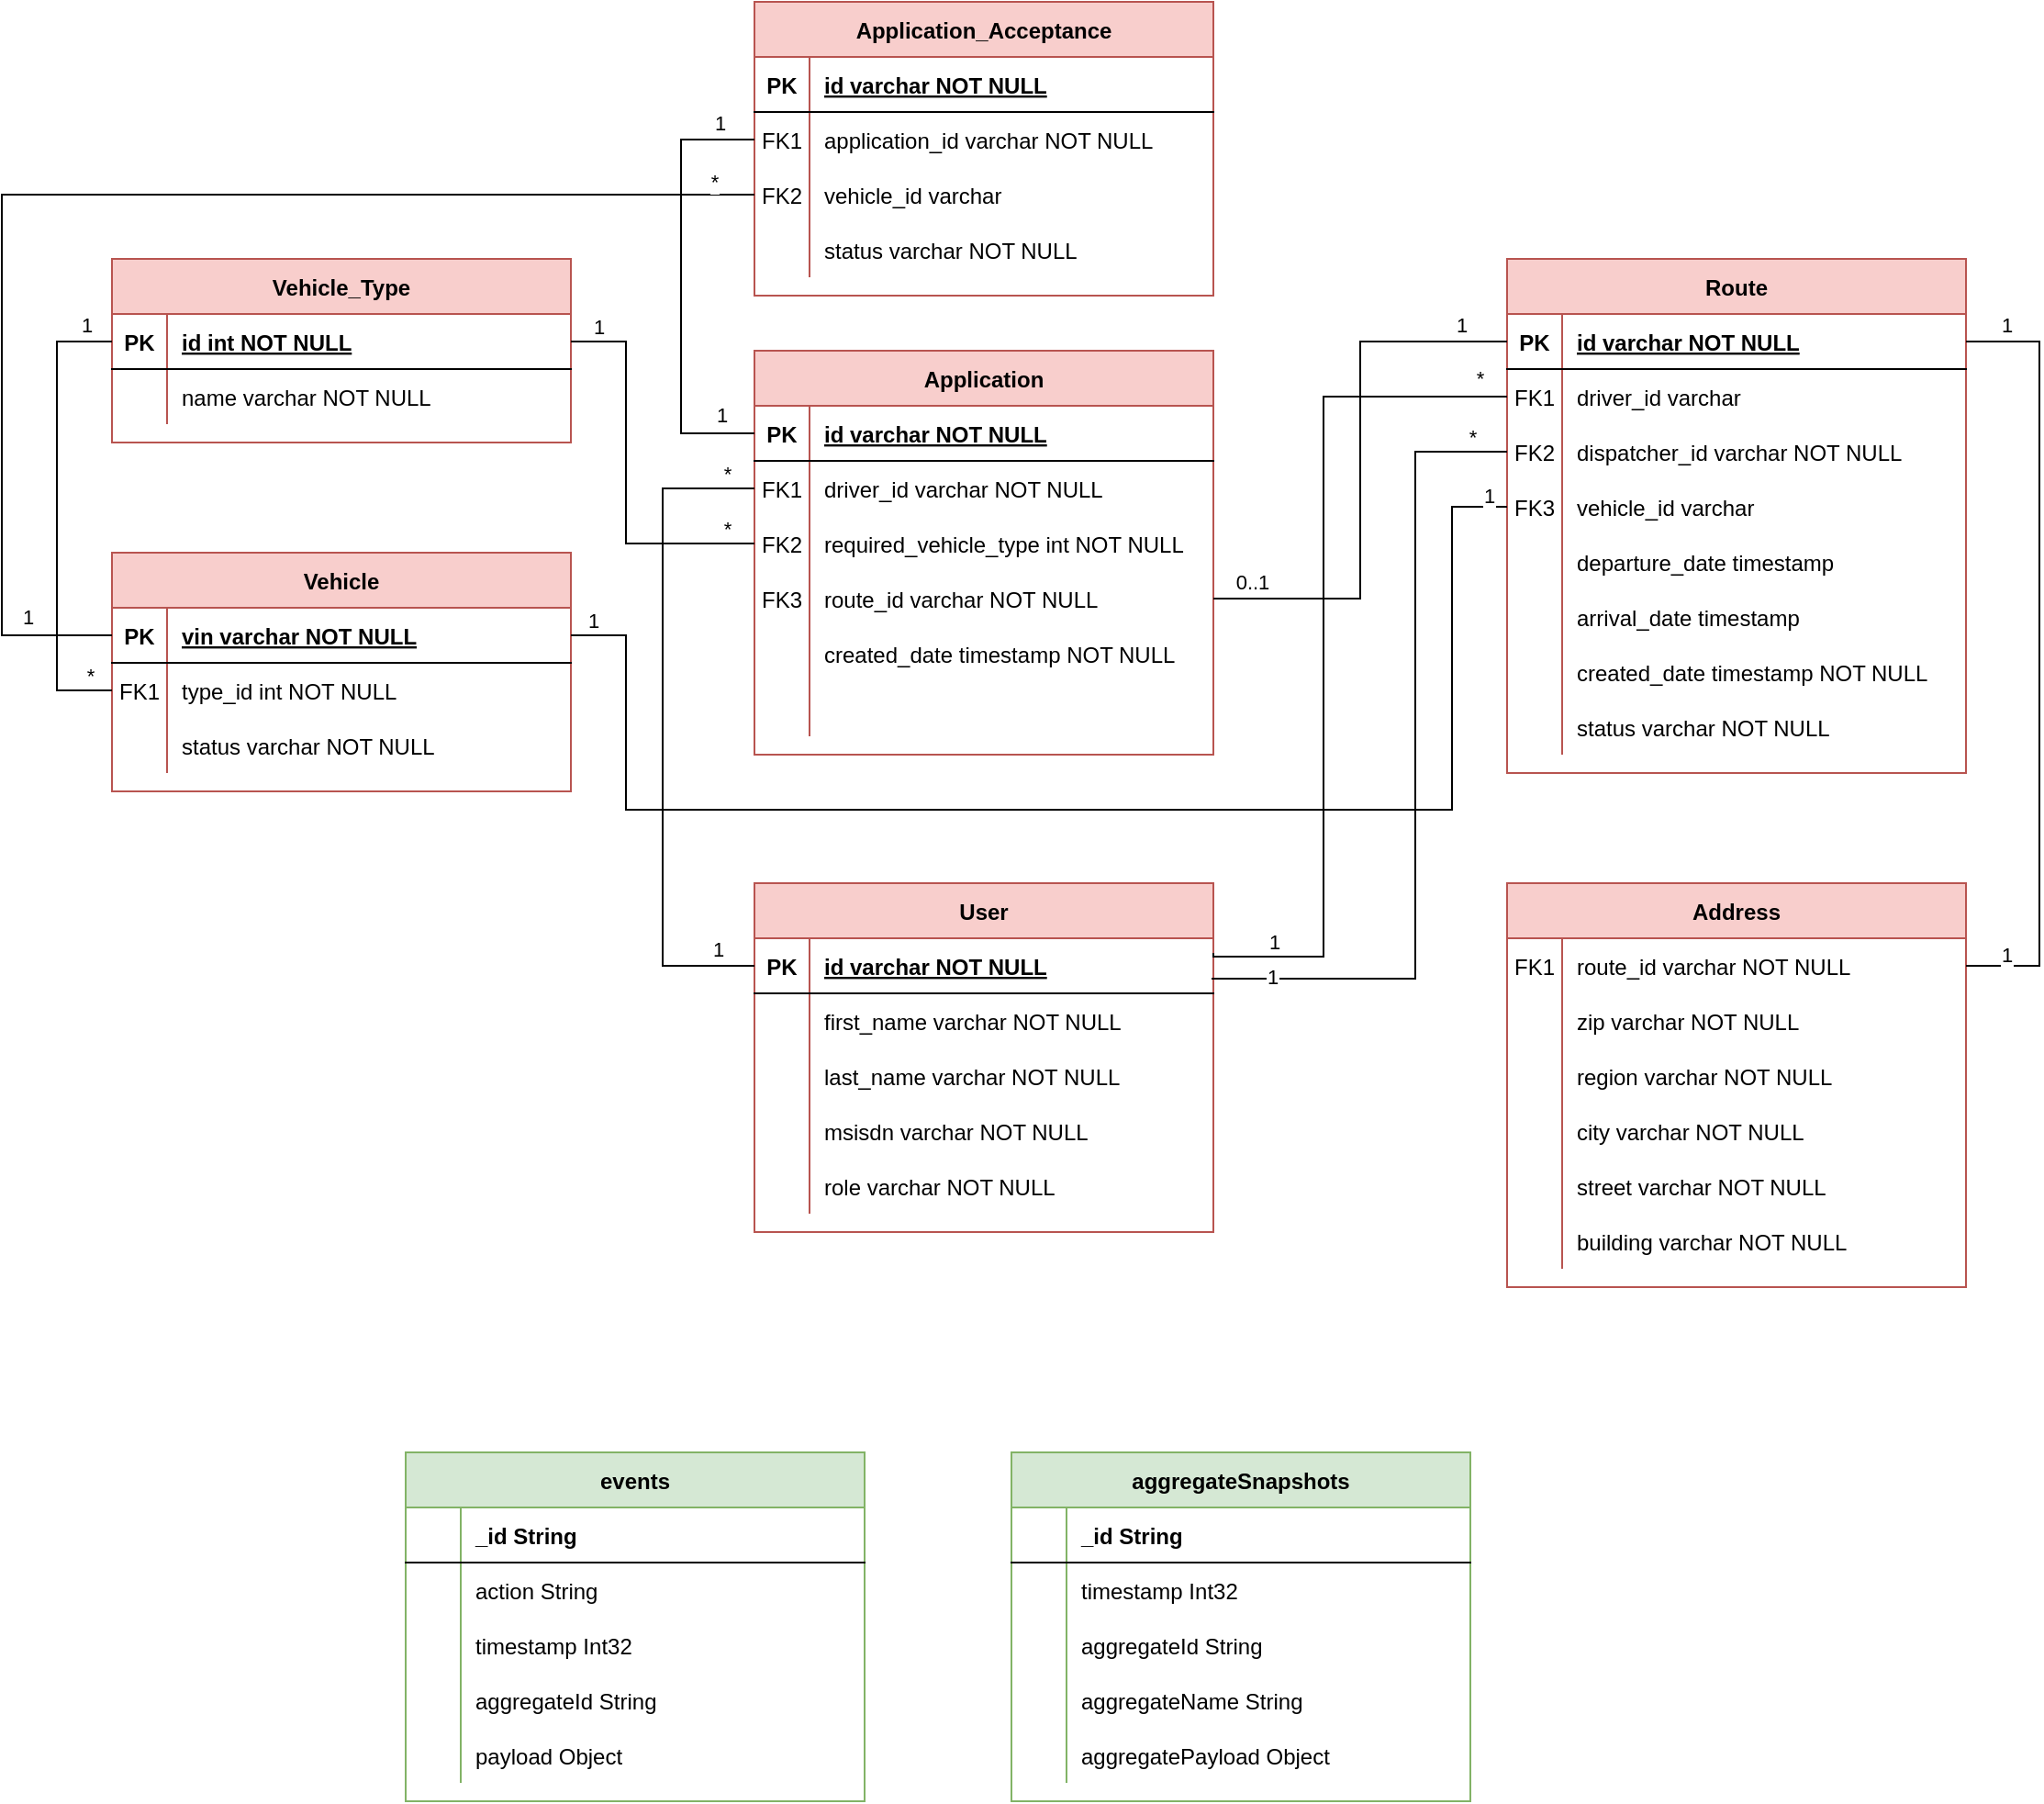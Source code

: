 <mxfile version="24.0.7" type="device">
  <diagram id="R2lEEEUBdFMjLlhIrx00" name="Page-1">
    <mxGraphModel dx="2284" dy="1838" grid="1" gridSize="10" guides="1" tooltips="1" connect="1" arrows="1" fold="1" page="1" pageScale="1" pageWidth="850" pageHeight="1100" math="0" shadow="0" extFonts="Permanent Marker^https://fonts.googleapis.com/css?family=Permanent+Marker">
      <root>
        <mxCell id="0" />
        <mxCell id="1" parent="0" />
        <mxCell id="C-vyLk0tnHw3VtMMgP7b-2" value="User" style="shape=table;startSize=30;container=1;collapsible=1;childLayout=tableLayout;fixedRows=1;rowLines=0;fontStyle=1;align=center;resizeLast=1;fillColor=#f8cecc;strokeColor=#b85450;" parent="1" vertex="1">
          <mxGeometry x="310" y="-240" width="250" height="190" as="geometry" />
        </mxCell>
        <mxCell id="C-vyLk0tnHw3VtMMgP7b-3" value="" style="shape=partialRectangle;collapsible=0;dropTarget=0;pointerEvents=0;fillColor=none;points=[[0,0.5],[1,0.5]];portConstraint=eastwest;top=0;left=0;right=0;bottom=1;" parent="C-vyLk0tnHw3VtMMgP7b-2" vertex="1">
          <mxGeometry y="30" width="250" height="30" as="geometry" />
        </mxCell>
        <mxCell id="C-vyLk0tnHw3VtMMgP7b-4" value="PK" style="shape=partialRectangle;overflow=hidden;connectable=0;fillColor=none;top=0;left=0;bottom=0;right=0;fontStyle=1;" parent="C-vyLk0tnHw3VtMMgP7b-3" vertex="1">
          <mxGeometry width="30" height="30" as="geometry">
            <mxRectangle width="30" height="30" as="alternateBounds" />
          </mxGeometry>
        </mxCell>
        <mxCell id="C-vyLk0tnHw3VtMMgP7b-5" value="id varchar NOT NULL " style="shape=partialRectangle;overflow=hidden;connectable=0;fillColor=none;top=0;left=0;bottom=0;right=0;align=left;spacingLeft=6;fontStyle=5;" parent="C-vyLk0tnHw3VtMMgP7b-3" vertex="1">
          <mxGeometry x="30" width="220" height="30" as="geometry">
            <mxRectangle width="220" height="30" as="alternateBounds" />
          </mxGeometry>
        </mxCell>
        <mxCell id="C-vyLk0tnHw3VtMMgP7b-6" value="" style="shape=partialRectangle;collapsible=0;dropTarget=0;pointerEvents=0;fillColor=none;points=[[0,0.5],[1,0.5]];portConstraint=eastwest;top=0;left=0;right=0;bottom=0;" parent="C-vyLk0tnHw3VtMMgP7b-2" vertex="1">
          <mxGeometry y="60" width="250" height="30" as="geometry" />
        </mxCell>
        <mxCell id="C-vyLk0tnHw3VtMMgP7b-7" value="" style="shape=partialRectangle;overflow=hidden;connectable=0;fillColor=none;top=0;left=0;bottom=0;right=0;" parent="C-vyLk0tnHw3VtMMgP7b-6" vertex="1">
          <mxGeometry width="30" height="30" as="geometry">
            <mxRectangle width="30" height="30" as="alternateBounds" />
          </mxGeometry>
        </mxCell>
        <mxCell id="C-vyLk0tnHw3VtMMgP7b-8" value="first_name varchar NOT NULL" style="shape=partialRectangle;overflow=hidden;connectable=0;fillColor=none;top=0;left=0;bottom=0;right=0;align=left;spacingLeft=6;" parent="C-vyLk0tnHw3VtMMgP7b-6" vertex="1">
          <mxGeometry x="30" width="220" height="30" as="geometry">
            <mxRectangle width="220" height="30" as="alternateBounds" />
          </mxGeometry>
        </mxCell>
        <mxCell id="C-vyLk0tnHw3VtMMgP7b-9" value="" style="shape=partialRectangle;collapsible=0;dropTarget=0;pointerEvents=0;fillColor=none;points=[[0,0.5],[1,0.5]];portConstraint=eastwest;top=0;left=0;right=0;bottom=0;" parent="C-vyLk0tnHw3VtMMgP7b-2" vertex="1">
          <mxGeometry y="90" width="250" height="30" as="geometry" />
        </mxCell>
        <mxCell id="C-vyLk0tnHw3VtMMgP7b-10" value="" style="shape=partialRectangle;overflow=hidden;connectable=0;fillColor=none;top=0;left=0;bottom=0;right=0;" parent="C-vyLk0tnHw3VtMMgP7b-9" vertex="1">
          <mxGeometry width="30" height="30" as="geometry">
            <mxRectangle width="30" height="30" as="alternateBounds" />
          </mxGeometry>
        </mxCell>
        <mxCell id="C-vyLk0tnHw3VtMMgP7b-11" value="last_name varchar NOT NULL" style="shape=partialRectangle;overflow=hidden;connectable=0;fillColor=none;top=0;left=0;bottom=0;right=0;align=left;spacingLeft=6;" parent="C-vyLk0tnHw3VtMMgP7b-9" vertex="1">
          <mxGeometry x="30" width="220" height="30" as="geometry">
            <mxRectangle width="220" height="30" as="alternateBounds" />
          </mxGeometry>
        </mxCell>
        <mxCell id="rst_0TrX0_z7E4cUgpce-39" style="shape=partialRectangle;collapsible=0;dropTarget=0;pointerEvents=0;fillColor=none;points=[[0,0.5],[1,0.5]];portConstraint=eastwest;top=0;left=0;right=0;bottom=0;" vertex="1" parent="C-vyLk0tnHw3VtMMgP7b-2">
          <mxGeometry y="120" width="250" height="30" as="geometry" />
        </mxCell>
        <mxCell id="rst_0TrX0_z7E4cUgpce-40" style="shape=partialRectangle;overflow=hidden;connectable=0;fillColor=none;top=0;left=0;bottom=0;right=0;" vertex="1" parent="rst_0TrX0_z7E4cUgpce-39">
          <mxGeometry width="30" height="30" as="geometry">
            <mxRectangle width="30" height="30" as="alternateBounds" />
          </mxGeometry>
        </mxCell>
        <mxCell id="rst_0TrX0_z7E4cUgpce-41" value="msisdn varchar NOT NULL" style="shape=partialRectangle;overflow=hidden;connectable=0;fillColor=none;top=0;left=0;bottom=0;right=0;align=left;spacingLeft=6;" vertex="1" parent="rst_0TrX0_z7E4cUgpce-39">
          <mxGeometry x="30" width="220" height="30" as="geometry">
            <mxRectangle width="220" height="30" as="alternateBounds" />
          </mxGeometry>
        </mxCell>
        <mxCell id="rst_0TrX0_z7E4cUgpce-4" style="shape=partialRectangle;collapsible=0;dropTarget=0;pointerEvents=0;fillColor=none;points=[[0,0.5],[1,0.5]];portConstraint=eastwest;top=0;left=0;right=0;bottom=0;" vertex="1" parent="C-vyLk0tnHw3VtMMgP7b-2">
          <mxGeometry y="150" width="250" height="30" as="geometry" />
        </mxCell>
        <mxCell id="rst_0TrX0_z7E4cUgpce-5" style="shape=partialRectangle;overflow=hidden;connectable=0;fillColor=none;top=0;left=0;bottom=0;right=0;" vertex="1" parent="rst_0TrX0_z7E4cUgpce-4">
          <mxGeometry width="30" height="30" as="geometry">
            <mxRectangle width="30" height="30" as="alternateBounds" />
          </mxGeometry>
        </mxCell>
        <mxCell id="rst_0TrX0_z7E4cUgpce-6" value="role varchar NOT NULL" style="shape=partialRectangle;overflow=hidden;connectable=0;fillColor=none;top=0;left=0;bottom=0;right=0;align=left;spacingLeft=6;" vertex="1" parent="rst_0TrX0_z7E4cUgpce-4">
          <mxGeometry x="30" width="220" height="30" as="geometry">
            <mxRectangle width="220" height="30" as="alternateBounds" />
          </mxGeometry>
        </mxCell>
        <mxCell id="C-vyLk0tnHw3VtMMgP7b-13" value="Application" style="shape=table;startSize=30;container=1;collapsible=1;childLayout=tableLayout;fixedRows=1;rowLines=0;fontStyle=1;align=center;resizeLast=1;fillColor=#f8cecc;strokeColor=#b85450;" parent="1" vertex="1">
          <mxGeometry x="310" y="-530" width="250" height="220" as="geometry" />
        </mxCell>
        <mxCell id="C-vyLk0tnHw3VtMMgP7b-14" value="" style="shape=partialRectangle;collapsible=0;dropTarget=0;pointerEvents=0;fillColor=none;points=[[0,0.5],[1,0.5]];portConstraint=eastwest;top=0;left=0;right=0;bottom=1;" parent="C-vyLk0tnHw3VtMMgP7b-13" vertex="1">
          <mxGeometry y="30" width="250" height="30" as="geometry" />
        </mxCell>
        <mxCell id="C-vyLk0tnHw3VtMMgP7b-15" value="PK" style="shape=partialRectangle;overflow=hidden;connectable=0;fillColor=none;top=0;left=0;bottom=0;right=0;fontStyle=1;" parent="C-vyLk0tnHw3VtMMgP7b-14" vertex="1">
          <mxGeometry width="30" height="30" as="geometry">
            <mxRectangle width="30" height="30" as="alternateBounds" />
          </mxGeometry>
        </mxCell>
        <mxCell id="C-vyLk0tnHw3VtMMgP7b-16" value="id varchar NOT NULL " style="shape=partialRectangle;overflow=hidden;connectable=0;fillColor=none;top=0;left=0;bottom=0;right=0;align=left;spacingLeft=6;fontStyle=5;" parent="C-vyLk0tnHw3VtMMgP7b-14" vertex="1">
          <mxGeometry x="30" width="220" height="30" as="geometry">
            <mxRectangle width="220" height="30" as="alternateBounds" />
          </mxGeometry>
        </mxCell>
        <mxCell id="C-vyLk0tnHw3VtMMgP7b-17" value="" style="shape=partialRectangle;collapsible=0;dropTarget=0;pointerEvents=0;fillColor=none;points=[[0,0.5],[1,0.5]];portConstraint=eastwest;top=0;left=0;right=0;bottom=0;" parent="C-vyLk0tnHw3VtMMgP7b-13" vertex="1">
          <mxGeometry y="60" width="250" height="30" as="geometry" />
        </mxCell>
        <mxCell id="C-vyLk0tnHw3VtMMgP7b-18" value="FK1" style="shape=partialRectangle;overflow=hidden;connectable=0;fillColor=none;top=0;left=0;bottom=0;right=0;" parent="C-vyLk0tnHw3VtMMgP7b-17" vertex="1">
          <mxGeometry width="30" height="30" as="geometry">
            <mxRectangle width="30" height="30" as="alternateBounds" />
          </mxGeometry>
        </mxCell>
        <mxCell id="C-vyLk0tnHw3VtMMgP7b-19" value="driver_id varchar NOT NULL" style="shape=partialRectangle;overflow=hidden;connectable=0;fillColor=none;top=0;left=0;bottom=0;right=0;align=left;spacingLeft=6;" parent="C-vyLk0tnHw3VtMMgP7b-17" vertex="1">
          <mxGeometry x="30" width="220" height="30" as="geometry">
            <mxRectangle width="220" height="30" as="alternateBounds" />
          </mxGeometry>
        </mxCell>
        <mxCell id="rst_0TrX0_z7E4cUgpce-52" style="shape=partialRectangle;collapsible=0;dropTarget=0;pointerEvents=0;fillColor=none;points=[[0,0.5],[1,0.5]];portConstraint=eastwest;top=0;left=0;right=0;bottom=0;" vertex="1" parent="C-vyLk0tnHw3VtMMgP7b-13">
          <mxGeometry y="90" width="250" height="30" as="geometry" />
        </mxCell>
        <mxCell id="rst_0TrX0_z7E4cUgpce-53" value="FK2" style="shape=partialRectangle;overflow=hidden;connectable=0;fillColor=none;top=0;left=0;bottom=0;right=0;" vertex="1" parent="rst_0TrX0_z7E4cUgpce-52">
          <mxGeometry width="30" height="30" as="geometry">
            <mxRectangle width="30" height="30" as="alternateBounds" />
          </mxGeometry>
        </mxCell>
        <mxCell id="rst_0TrX0_z7E4cUgpce-54" value="required_vehicle_type int NOT NULL" style="shape=partialRectangle;overflow=hidden;connectable=0;fillColor=none;top=0;left=0;bottom=0;right=0;align=left;spacingLeft=6;" vertex="1" parent="rst_0TrX0_z7E4cUgpce-52">
          <mxGeometry x="30" width="220" height="30" as="geometry">
            <mxRectangle width="220" height="30" as="alternateBounds" />
          </mxGeometry>
        </mxCell>
        <mxCell id="rst_0TrX0_z7E4cUgpce-17" style="shape=partialRectangle;collapsible=0;dropTarget=0;pointerEvents=0;fillColor=none;points=[[0,0.5],[1,0.5]];portConstraint=eastwest;top=0;left=0;right=0;bottom=0;" vertex="1" parent="C-vyLk0tnHw3VtMMgP7b-13">
          <mxGeometry y="120" width="250" height="30" as="geometry" />
        </mxCell>
        <mxCell id="rst_0TrX0_z7E4cUgpce-18" value="FK3" style="shape=partialRectangle;overflow=hidden;connectable=0;fillColor=none;top=0;left=0;bottom=0;right=0;" vertex="1" parent="rst_0TrX0_z7E4cUgpce-17">
          <mxGeometry width="30" height="30" as="geometry">
            <mxRectangle width="30" height="30" as="alternateBounds" />
          </mxGeometry>
        </mxCell>
        <mxCell id="rst_0TrX0_z7E4cUgpce-19" value="route_id varchar NOT NULL" style="shape=partialRectangle;overflow=hidden;connectable=0;fillColor=none;top=0;left=0;bottom=0;right=0;align=left;spacingLeft=6;" vertex="1" parent="rst_0TrX0_z7E4cUgpce-17">
          <mxGeometry x="30" width="220" height="30" as="geometry">
            <mxRectangle width="220" height="30" as="alternateBounds" />
          </mxGeometry>
        </mxCell>
        <mxCell id="rst_0TrX0_z7E4cUgpce-8" style="shape=partialRectangle;collapsible=0;dropTarget=0;pointerEvents=0;fillColor=none;points=[[0,0.5],[1,0.5]];portConstraint=eastwest;top=0;left=0;right=0;bottom=0;" vertex="1" parent="C-vyLk0tnHw3VtMMgP7b-13">
          <mxGeometry y="150" width="250" height="30" as="geometry" />
        </mxCell>
        <mxCell id="rst_0TrX0_z7E4cUgpce-9" style="shape=partialRectangle;overflow=hidden;connectable=0;fillColor=none;top=0;left=0;bottom=0;right=0;" vertex="1" parent="rst_0TrX0_z7E4cUgpce-8">
          <mxGeometry width="30" height="30" as="geometry">
            <mxRectangle width="30" height="30" as="alternateBounds" />
          </mxGeometry>
        </mxCell>
        <mxCell id="rst_0TrX0_z7E4cUgpce-10" value="created_date timestamp NOT NULL" style="shape=partialRectangle;overflow=hidden;connectable=0;fillColor=none;top=0;left=0;bottom=0;right=0;align=left;spacingLeft=6;" vertex="1" parent="rst_0TrX0_z7E4cUgpce-8">
          <mxGeometry x="30" width="220" height="30" as="geometry">
            <mxRectangle width="220" height="30" as="alternateBounds" />
          </mxGeometry>
        </mxCell>
        <mxCell id="rst_0TrX0_z7E4cUgpce-14" style="shape=partialRectangle;collapsible=0;dropTarget=0;pointerEvents=0;fillColor=none;points=[[0,0.5],[1,0.5]];portConstraint=eastwest;top=0;left=0;right=0;bottom=0;" vertex="1" parent="C-vyLk0tnHw3VtMMgP7b-13">
          <mxGeometry y="180" width="250" height="30" as="geometry" />
        </mxCell>
        <mxCell id="rst_0TrX0_z7E4cUgpce-15" style="shape=partialRectangle;overflow=hidden;connectable=0;fillColor=none;top=0;left=0;bottom=0;right=0;" vertex="1" parent="rst_0TrX0_z7E4cUgpce-14">
          <mxGeometry width="30" height="30" as="geometry">
            <mxRectangle width="30" height="30" as="alternateBounds" />
          </mxGeometry>
        </mxCell>
        <mxCell id="rst_0TrX0_z7E4cUgpce-16" value="" style="shape=partialRectangle;overflow=hidden;connectable=0;fillColor=none;top=0;left=0;bottom=0;right=0;align=left;spacingLeft=6;" vertex="1" parent="rst_0TrX0_z7E4cUgpce-14">
          <mxGeometry x="30" width="220" height="30" as="geometry">
            <mxRectangle width="220" height="30" as="alternateBounds" />
          </mxGeometry>
        </mxCell>
        <mxCell id="C-vyLk0tnHw3VtMMgP7b-23" value="Vehicle" style="shape=table;startSize=30;container=1;collapsible=1;childLayout=tableLayout;fixedRows=1;rowLines=0;fontStyle=1;align=center;resizeLast=1;fillColor=#f8cecc;strokeColor=#b85450;" parent="1" vertex="1">
          <mxGeometry x="-40" y="-420" width="250" height="130" as="geometry" />
        </mxCell>
        <mxCell id="C-vyLk0tnHw3VtMMgP7b-24" value="" style="shape=partialRectangle;collapsible=0;dropTarget=0;pointerEvents=0;fillColor=none;points=[[0,0.5],[1,0.5]];portConstraint=eastwest;top=0;left=0;right=0;bottom=1;" parent="C-vyLk0tnHw3VtMMgP7b-23" vertex="1">
          <mxGeometry y="30" width="250" height="30" as="geometry" />
        </mxCell>
        <mxCell id="C-vyLk0tnHw3VtMMgP7b-25" value="PK" style="shape=partialRectangle;overflow=hidden;connectable=0;fillColor=none;top=0;left=0;bottom=0;right=0;fontStyle=1;" parent="C-vyLk0tnHw3VtMMgP7b-24" vertex="1">
          <mxGeometry width="30" height="30" as="geometry">
            <mxRectangle width="30" height="30" as="alternateBounds" />
          </mxGeometry>
        </mxCell>
        <mxCell id="C-vyLk0tnHw3VtMMgP7b-26" value="vin varchar NOT NULL " style="shape=partialRectangle;overflow=hidden;connectable=0;fillColor=none;top=0;left=0;bottom=0;right=0;align=left;spacingLeft=6;fontStyle=5;" parent="C-vyLk0tnHw3VtMMgP7b-24" vertex="1">
          <mxGeometry x="30" width="220" height="30" as="geometry">
            <mxRectangle width="220" height="30" as="alternateBounds" />
          </mxGeometry>
        </mxCell>
        <mxCell id="C-vyLk0tnHw3VtMMgP7b-27" value="" style="shape=partialRectangle;collapsible=0;dropTarget=0;pointerEvents=0;fillColor=none;points=[[0,0.5],[1,0.5]];portConstraint=eastwest;top=0;left=0;right=0;bottom=0;" parent="C-vyLk0tnHw3VtMMgP7b-23" vertex="1">
          <mxGeometry y="60" width="250" height="30" as="geometry" />
        </mxCell>
        <mxCell id="C-vyLk0tnHw3VtMMgP7b-28" value="FK1" style="shape=partialRectangle;overflow=hidden;connectable=0;fillColor=none;top=0;left=0;bottom=0;right=0;" parent="C-vyLk0tnHw3VtMMgP7b-27" vertex="1">
          <mxGeometry width="30" height="30" as="geometry">
            <mxRectangle width="30" height="30" as="alternateBounds" />
          </mxGeometry>
        </mxCell>
        <mxCell id="C-vyLk0tnHw3VtMMgP7b-29" value="type_id int NOT NULL" style="shape=partialRectangle;overflow=hidden;connectable=0;fillColor=none;top=0;left=0;bottom=0;right=0;align=left;spacingLeft=6;" parent="C-vyLk0tnHw3VtMMgP7b-27" vertex="1">
          <mxGeometry x="30" width="220" height="30" as="geometry">
            <mxRectangle width="220" height="30" as="alternateBounds" />
          </mxGeometry>
        </mxCell>
        <mxCell id="rst_0TrX0_z7E4cUgpce-1" style="shape=partialRectangle;collapsible=0;dropTarget=0;pointerEvents=0;fillColor=none;points=[[0,0.5],[1,0.5]];portConstraint=eastwest;top=0;left=0;right=0;bottom=0;" vertex="1" parent="C-vyLk0tnHw3VtMMgP7b-23">
          <mxGeometry y="90" width="250" height="30" as="geometry" />
        </mxCell>
        <mxCell id="rst_0TrX0_z7E4cUgpce-2" style="shape=partialRectangle;overflow=hidden;connectable=0;fillColor=none;top=0;left=0;bottom=0;right=0;" vertex="1" parent="rst_0TrX0_z7E4cUgpce-1">
          <mxGeometry width="30" height="30" as="geometry">
            <mxRectangle width="30" height="30" as="alternateBounds" />
          </mxGeometry>
        </mxCell>
        <mxCell id="rst_0TrX0_z7E4cUgpce-3" value="status varchar NOT NULL" style="shape=partialRectangle;overflow=hidden;connectable=0;fillColor=none;top=0;left=0;bottom=0;right=0;align=left;spacingLeft=6;" vertex="1" parent="rst_0TrX0_z7E4cUgpce-1">
          <mxGeometry x="30" width="220" height="30" as="geometry">
            <mxRectangle width="220" height="30" as="alternateBounds" />
          </mxGeometry>
        </mxCell>
        <mxCell id="rst_0TrX0_z7E4cUgpce-20" value="Route" style="shape=table;startSize=30;container=1;collapsible=1;childLayout=tableLayout;fixedRows=1;rowLines=0;fontStyle=1;align=center;resizeLast=1;fillColor=#f8cecc;strokeColor=#b85450;" vertex="1" parent="1">
          <mxGeometry x="720" y="-580" width="250" height="280" as="geometry" />
        </mxCell>
        <mxCell id="rst_0TrX0_z7E4cUgpce-21" value="" style="shape=partialRectangle;collapsible=0;dropTarget=0;pointerEvents=0;fillColor=none;points=[[0,0.5],[1,0.5]];portConstraint=eastwest;top=0;left=0;right=0;bottom=1;" vertex="1" parent="rst_0TrX0_z7E4cUgpce-20">
          <mxGeometry y="30" width="250" height="30" as="geometry" />
        </mxCell>
        <mxCell id="rst_0TrX0_z7E4cUgpce-22" value="PK" style="shape=partialRectangle;overflow=hidden;connectable=0;fillColor=none;top=0;left=0;bottom=0;right=0;fontStyle=1;" vertex="1" parent="rst_0TrX0_z7E4cUgpce-21">
          <mxGeometry width="30" height="30" as="geometry">
            <mxRectangle width="30" height="30" as="alternateBounds" />
          </mxGeometry>
        </mxCell>
        <mxCell id="rst_0TrX0_z7E4cUgpce-23" value="id varchar NOT NULL " style="shape=partialRectangle;overflow=hidden;connectable=0;fillColor=none;top=0;left=0;bottom=0;right=0;align=left;spacingLeft=6;fontStyle=5;" vertex="1" parent="rst_0TrX0_z7E4cUgpce-21">
          <mxGeometry x="30" width="220" height="30" as="geometry">
            <mxRectangle width="220" height="30" as="alternateBounds" />
          </mxGeometry>
        </mxCell>
        <mxCell id="rst_0TrX0_z7E4cUgpce-24" value="" style="shape=partialRectangle;collapsible=0;dropTarget=0;pointerEvents=0;fillColor=none;points=[[0,0.5],[1,0.5]];portConstraint=eastwest;top=0;left=0;right=0;bottom=0;" vertex="1" parent="rst_0TrX0_z7E4cUgpce-20">
          <mxGeometry y="60" width="250" height="30" as="geometry" />
        </mxCell>
        <mxCell id="rst_0TrX0_z7E4cUgpce-25" value="FK1" style="shape=partialRectangle;overflow=hidden;connectable=0;fillColor=none;top=0;left=0;bottom=0;right=0;" vertex="1" parent="rst_0TrX0_z7E4cUgpce-24">
          <mxGeometry width="30" height="30" as="geometry">
            <mxRectangle width="30" height="30" as="alternateBounds" />
          </mxGeometry>
        </mxCell>
        <mxCell id="rst_0TrX0_z7E4cUgpce-26" value="driver_id varchar" style="shape=partialRectangle;overflow=hidden;connectable=0;fillColor=none;top=0;left=0;bottom=0;right=0;align=left;spacingLeft=6;" vertex="1" parent="rst_0TrX0_z7E4cUgpce-24">
          <mxGeometry x="30" width="220" height="30" as="geometry">
            <mxRectangle width="220" height="30" as="alternateBounds" />
          </mxGeometry>
        </mxCell>
        <mxCell id="rst_0TrX0_z7E4cUgpce-58" style="shape=partialRectangle;collapsible=0;dropTarget=0;pointerEvents=0;fillColor=none;points=[[0,0.5],[1,0.5]];portConstraint=eastwest;top=0;left=0;right=0;bottom=0;" vertex="1" parent="rst_0TrX0_z7E4cUgpce-20">
          <mxGeometry y="90" width="250" height="30" as="geometry" />
        </mxCell>
        <mxCell id="rst_0TrX0_z7E4cUgpce-59" value="FK2" style="shape=partialRectangle;overflow=hidden;connectable=0;fillColor=none;top=0;left=0;bottom=0;right=0;" vertex="1" parent="rst_0TrX0_z7E4cUgpce-58">
          <mxGeometry width="30" height="30" as="geometry">
            <mxRectangle width="30" height="30" as="alternateBounds" />
          </mxGeometry>
        </mxCell>
        <mxCell id="rst_0TrX0_z7E4cUgpce-60" value="dispatcher_id varchar NOT NULL" style="shape=partialRectangle;overflow=hidden;connectable=0;fillColor=none;top=0;left=0;bottom=0;right=0;align=left;spacingLeft=6;" vertex="1" parent="rst_0TrX0_z7E4cUgpce-58">
          <mxGeometry x="30" width="220" height="30" as="geometry">
            <mxRectangle width="220" height="30" as="alternateBounds" />
          </mxGeometry>
        </mxCell>
        <mxCell id="rst_0TrX0_z7E4cUgpce-27" value="" style="shape=partialRectangle;collapsible=0;dropTarget=0;pointerEvents=0;fillColor=none;points=[[0,0.5],[1,0.5]];portConstraint=eastwest;top=0;left=0;right=0;bottom=0;" vertex="1" parent="rst_0TrX0_z7E4cUgpce-20">
          <mxGeometry y="120" width="250" height="30" as="geometry" />
        </mxCell>
        <mxCell id="rst_0TrX0_z7E4cUgpce-28" value="FK3" style="shape=partialRectangle;overflow=hidden;connectable=0;fillColor=none;top=0;left=0;bottom=0;right=0;" vertex="1" parent="rst_0TrX0_z7E4cUgpce-27">
          <mxGeometry width="30" height="30" as="geometry">
            <mxRectangle width="30" height="30" as="alternateBounds" />
          </mxGeometry>
        </mxCell>
        <mxCell id="rst_0TrX0_z7E4cUgpce-29" value="vehicle_id varchar" style="shape=partialRectangle;overflow=hidden;connectable=0;fillColor=none;top=0;left=0;bottom=0;right=0;align=left;spacingLeft=6;" vertex="1" parent="rst_0TrX0_z7E4cUgpce-27">
          <mxGeometry x="30" width="220" height="30" as="geometry">
            <mxRectangle width="220" height="30" as="alternateBounds" />
          </mxGeometry>
        </mxCell>
        <mxCell id="rst_0TrX0_z7E4cUgpce-30" style="shape=partialRectangle;collapsible=0;dropTarget=0;pointerEvents=0;fillColor=none;points=[[0,0.5],[1,0.5]];portConstraint=eastwest;top=0;left=0;right=0;bottom=0;" vertex="1" parent="rst_0TrX0_z7E4cUgpce-20">
          <mxGeometry y="150" width="250" height="30" as="geometry" />
        </mxCell>
        <mxCell id="rst_0TrX0_z7E4cUgpce-31" value="" style="shape=partialRectangle;overflow=hidden;connectable=0;fillColor=none;top=0;left=0;bottom=0;right=0;" vertex="1" parent="rst_0TrX0_z7E4cUgpce-30">
          <mxGeometry width="30" height="30" as="geometry">
            <mxRectangle width="30" height="30" as="alternateBounds" />
          </mxGeometry>
        </mxCell>
        <mxCell id="rst_0TrX0_z7E4cUgpce-32" value="departure_date timestamp" style="shape=partialRectangle;overflow=hidden;connectable=0;fillColor=none;top=0;left=0;bottom=0;right=0;align=left;spacingLeft=6;" vertex="1" parent="rst_0TrX0_z7E4cUgpce-30">
          <mxGeometry x="30" width="220" height="30" as="geometry">
            <mxRectangle width="220" height="30" as="alternateBounds" />
          </mxGeometry>
        </mxCell>
        <mxCell id="rst_0TrX0_z7E4cUgpce-33" style="shape=partialRectangle;collapsible=0;dropTarget=0;pointerEvents=0;fillColor=none;points=[[0,0.5],[1,0.5]];portConstraint=eastwest;top=0;left=0;right=0;bottom=0;" vertex="1" parent="rst_0TrX0_z7E4cUgpce-20">
          <mxGeometry y="180" width="250" height="30" as="geometry" />
        </mxCell>
        <mxCell id="rst_0TrX0_z7E4cUgpce-34" style="shape=partialRectangle;overflow=hidden;connectable=0;fillColor=none;top=0;left=0;bottom=0;right=0;" vertex="1" parent="rst_0TrX0_z7E4cUgpce-33">
          <mxGeometry width="30" height="30" as="geometry">
            <mxRectangle width="30" height="30" as="alternateBounds" />
          </mxGeometry>
        </mxCell>
        <mxCell id="rst_0TrX0_z7E4cUgpce-35" value="arrival_date timestamp" style="shape=partialRectangle;overflow=hidden;connectable=0;fillColor=none;top=0;left=0;bottom=0;right=0;align=left;spacingLeft=6;" vertex="1" parent="rst_0TrX0_z7E4cUgpce-33">
          <mxGeometry x="30" width="220" height="30" as="geometry">
            <mxRectangle width="220" height="30" as="alternateBounds" />
          </mxGeometry>
        </mxCell>
        <mxCell id="rst_0TrX0_z7E4cUgpce-83" style="shape=partialRectangle;collapsible=0;dropTarget=0;pointerEvents=0;fillColor=none;points=[[0,0.5],[1,0.5]];portConstraint=eastwest;top=0;left=0;right=0;bottom=0;" vertex="1" parent="rst_0TrX0_z7E4cUgpce-20">
          <mxGeometry y="210" width="250" height="30" as="geometry" />
        </mxCell>
        <mxCell id="rst_0TrX0_z7E4cUgpce-84" style="shape=partialRectangle;overflow=hidden;connectable=0;fillColor=none;top=0;left=0;bottom=0;right=0;" vertex="1" parent="rst_0TrX0_z7E4cUgpce-83">
          <mxGeometry width="30" height="30" as="geometry">
            <mxRectangle width="30" height="30" as="alternateBounds" />
          </mxGeometry>
        </mxCell>
        <mxCell id="rst_0TrX0_z7E4cUgpce-85" value="created_date timestamp NOT NULL" style="shape=partialRectangle;overflow=hidden;connectable=0;fillColor=none;top=0;left=0;bottom=0;right=0;align=left;spacingLeft=6;" vertex="1" parent="rst_0TrX0_z7E4cUgpce-83">
          <mxGeometry x="30" width="220" height="30" as="geometry">
            <mxRectangle width="220" height="30" as="alternateBounds" />
          </mxGeometry>
        </mxCell>
        <mxCell id="rst_0TrX0_z7E4cUgpce-36" style="shape=partialRectangle;collapsible=0;dropTarget=0;pointerEvents=0;fillColor=none;points=[[0,0.5],[1,0.5]];portConstraint=eastwest;top=0;left=0;right=0;bottom=0;" vertex="1" parent="rst_0TrX0_z7E4cUgpce-20">
          <mxGeometry y="240" width="250" height="30" as="geometry" />
        </mxCell>
        <mxCell id="rst_0TrX0_z7E4cUgpce-37" style="shape=partialRectangle;overflow=hidden;connectable=0;fillColor=none;top=0;left=0;bottom=0;right=0;" vertex="1" parent="rst_0TrX0_z7E4cUgpce-36">
          <mxGeometry width="30" height="30" as="geometry">
            <mxRectangle width="30" height="30" as="alternateBounds" />
          </mxGeometry>
        </mxCell>
        <mxCell id="rst_0TrX0_z7E4cUgpce-38" value="status varchar NOT NULL" style="shape=partialRectangle;overflow=hidden;connectable=0;fillColor=none;top=0;left=0;bottom=0;right=0;align=left;spacingLeft=6;" vertex="1" parent="rst_0TrX0_z7E4cUgpce-36">
          <mxGeometry x="30" width="220" height="30" as="geometry">
            <mxRectangle width="220" height="30" as="alternateBounds" />
          </mxGeometry>
        </mxCell>
        <mxCell id="rst_0TrX0_z7E4cUgpce-42" value="Vehicle_Type" style="shape=table;startSize=30;container=1;collapsible=1;childLayout=tableLayout;fixedRows=1;rowLines=0;fontStyle=1;align=center;resizeLast=1;fillColor=#f8cecc;strokeColor=#b85450;" vertex="1" parent="1">
          <mxGeometry x="-40" y="-580" width="250" height="100" as="geometry" />
        </mxCell>
        <mxCell id="rst_0TrX0_z7E4cUgpce-43" value="" style="shape=partialRectangle;collapsible=0;dropTarget=0;pointerEvents=0;fillColor=none;points=[[0,0.5],[1,0.5]];portConstraint=eastwest;top=0;left=0;right=0;bottom=1;" vertex="1" parent="rst_0TrX0_z7E4cUgpce-42">
          <mxGeometry y="30" width="250" height="30" as="geometry" />
        </mxCell>
        <mxCell id="rst_0TrX0_z7E4cUgpce-44" value="PK" style="shape=partialRectangle;overflow=hidden;connectable=0;fillColor=none;top=0;left=0;bottom=0;right=0;fontStyle=1;" vertex="1" parent="rst_0TrX0_z7E4cUgpce-43">
          <mxGeometry width="30" height="30" as="geometry">
            <mxRectangle width="30" height="30" as="alternateBounds" />
          </mxGeometry>
        </mxCell>
        <mxCell id="rst_0TrX0_z7E4cUgpce-45" value="id int NOT NULL " style="shape=partialRectangle;overflow=hidden;connectable=0;fillColor=none;top=0;left=0;bottom=0;right=0;align=left;spacingLeft=6;fontStyle=5;" vertex="1" parent="rst_0TrX0_z7E4cUgpce-43">
          <mxGeometry x="30" width="220" height="30" as="geometry">
            <mxRectangle width="220" height="30" as="alternateBounds" />
          </mxGeometry>
        </mxCell>
        <mxCell id="rst_0TrX0_z7E4cUgpce-46" value="" style="shape=partialRectangle;collapsible=0;dropTarget=0;pointerEvents=0;fillColor=none;points=[[0,0.5],[1,0.5]];portConstraint=eastwest;top=0;left=0;right=0;bottom=0;" vertex="1" parent="rst_0TrX0_z7E4cUgpce-42">
          <mxGeometry y="60" width="250" height="30" as="geometry" />
        </mxCell>
        <mxCell id="rst_0TrX0_z7E4cUgpce-47" value="" style="shape=partialRectangle;overflow=hidden;connectable=0;fillColor=none;top=0;left=0;bottom=0;right=0;" vertex="1" parent="rst_0TrX0_z7E4cUgpce-46">
          <mxGeometry width="30" height="30" as="geometry">
            <mxRectangle width="30" height="30" as="alternateBounds" />
          </mxGeometry>
        </mxCell>
        <mxCell id="rst_0TrX0_z7E4cUgpce-48" value="name varchar NOT NULL" style="shape=partialRectangle;overflow=hidden;connectable=0;fillColor=none;top=0;left=0;bottom=0;right=0;align=left;spacingLeft=6;" vertex="1" parent="rst_0TrX0_z7E4cUgpce-46">
          <mxGeometry x="30" width="220" height="30" as="geometry">
            <mxRectangle width="220" height="30" as="alternateBounds" />
          </mxGeometry>
        </mxCell>
        <mxCell id="rst_0TrX0_z7E4cUgpce-61" value="Address" style="shape=table;startSize=30;container=1;collapsible=1;childLayout=tableLayout;fixedRows=1;rowLines=0;fontStyle=1;align=center;resizeLast=1;fillColor=#f8cecc;strokeColor=#b85450;" vertex="1" parent="1">
          <mxGeometry x="720" y="-240" width="250" height="220" as="geometry" />
        </mxCell>
        <mxCell id="rst_0TrX0_z7E4cUgpce-65" value="" style="shape=partialRectangle;collapsible=0;dropTarget=0;pointerEvents=0;fillColor=none;points=[[0,0.5],[1,0.5]];portConstraint=eastwest;top=0;left=0;right=0;bottom=0;" vertex="1" parent="rst_0TrX0_z7E4cUgpce-61">
          <mxGeometry y="30" width="250" height="30" as="geometry" />
        </mxCell>
        <mxCell id="rst_0TrX0_z7E4cUgpce-66" value="FK1" style="shape=partialRectangle;overflow=hidden;connectable=0;fillColor=none;top=0;left=0;bottom=0;right=0;" vertex="1" parent="rst_0TrX0_z7E4cUgpce-65">
          <mxGeometry width="30" height="30" as="geometry">
            <mxRectangle width="30" height="30" as="alternateBounds" />
          </mxGeometry>
        </mxCell>
        <mxCell id="rst_0TrX0_z7E4cUgpce-67" value="route_id varchar NOT NULL" style="shape=partialRectangle;overflow=hidden;connectable=0;fillColor=none;top=0;left=0;bottom=0;right=0;align=left;spacingLeft=6;" vertex="1" parent="rst_0TrX0_z7E4cUgpce-65">
          <mxGeometry x="30" width="220" height="30" as="geometry">
            <mxRectangle width="220" height="30" as="alternateBounds" />
          </mxGeometry>
        </mxCell>
        <mxCell id="rst_0TrX0_z7E4cUgpce-68" style="shape=partialRectangle;collapsible=0;dropTarget=0;pointerEvents=0;fillColor=none;points=[[0,0.5],[1,0.5]];portConstraint=eastwest;top=0;left=0;right=0;bottom=0;" vertex="1" parent="rst_0TrX0_z7E4cUgpce-61">
          <mxGeometry y="60" width="250" height="30" as="geometry" />
        </mxCell>
        <mxCell id="rst_0TrX0_z7E4cUgpce-69" value="" style="shape=partialRectangle;overflow=hidden;connectable=0;fillColor=none;top=0;left=0;bottom=0;right=0;" vertex="1" parent="rst_0TrX0_z7E4cUgpce-68">
          <mxGeometry width="30" height="30" as="geometry">
            <mxRectangle width="30" height="30" as="alternateBounds" />
          </mxGeometry>
        </mxCell>
        <mxCell id="rst_0TrX0_z7E4cUgpce-70" value="zip varchar NOT NULL" style="shape=partialRectangle;overflow=hidden;connectable=0;fillColor=none;top=0;left=0;bottom=0;right=0;align=left;spacingLeft=6;" vertex="1" parent="rst_0TrX0_z7E4cUgpce-68">
          <mxGeometry x="30" width="220" height="30" as="geometry">
            <mxRectangle width="220" height="30" as="alternateBounds" />
          </mxGeometry>
        </mxCell>
        <mxCell id="rst_0TrX0_z7E4cUgpce-71" value="" style="shape=partialRectangle;collapsible=0;dropTarget=0;pointerEvents=0;fillColor=none;points=[[0,0.5],[1,0.5]];portConstraint=eastwest;top=0;left=0;right=0;bottom=0;" vertex="1" parent="rst_0TrX0_z7E4cUgpce-61">
          <mxGeometry y="90" width="250" height="30" as="geometry" />
        </mxCell>
        <mxCell id="rst_0TrX0_z7E4cUgpce-72" value="" style="shape=partialRectangle;overflow=hidden;connectable=0;fillColor=none;top=0;left=0;bottom=0;right=0;" vertex="1" parent="rst_0TrX0_z7E4cUgpce-71">
          <mxGeometry width="30" height="30" as="geometry">
            <mxRectangle width="30" height="30" as="alternateBounds" />
          </mxGeometry>
        </mxCell>
        <mxCell id="rst_0TrX0_z7E4cUgpce-73" value="region varchar NOT NULL" style="shape=partialRectangle;overflow=hidden;connectable=0;fillColor=none;top=0;left=0;bottom=0;right=0;align=left;spacingLeft=6;" vertex="1" parent="rst_0TrX0_z7E4cUgpce-71">
          <mxGeometry x="30" width="220" height="30" as="geometry">
            <mxRectangle width="220" height="30" as="alternateBounds" />
          </mxGeometry>
        </mxCell>
        <mxCell id="rst_0TrX0_z7E4cUgpce-74" style="shape=partialRectangle;collapsible=0;dropTarget=0;pointerEvents=0;fillColor=none;points=[[0,0.5],[1,0.5]];portConstraint=eastwest;top=0;left=0;right=0;bottom=0;" vertex="1" parent="rst_0TrX0_z7E4cUgpce-61">
          <mxGeometry y="120" width="250" height="30" as="geometry" />
        </mxCell>
        <mxCell id="rst_0TrX0_z7E4cUgpce-75" value="" style="shape=partialRectangle;overflow=hidden;connectable=0;fillColor=none;top=0;left=0;bottom=0;right=0;" vertex="1" parent="rst_0TrX0_z7E4cUgpce-74">
          <mxGeometry width="30" height="30" as="geometry">
            <mxRectangle width="30" height="30" as="alternateBounds" />
          </mxGeometry>
        </mxCell>
        <mxCell id="rst_0TrX0_z7E4cUgpce-76" value="city varchar NOT NULL" style="shape=partialRectangle;overflow=hidden;connectable=0;fillColor=none;top=0;left=0;bottom=0;right=0;align=left;spacingLeft=6;" vertex="1" parent="rst_0TrX0_z7E4cUgpce-74">
          <mxGeometry x="30" width="220" height="30" as="geometry">
            <mxRectangle width="220" height="30" as="alternateBounds" />
          </mxGeometry>
        </mxCell>
        <mxCell id="rst_0TrX0_z7E4cUgpce-77" style="shape=partialRectangle;collapsible=0;dropTarget=0;pointerEvents=0;fillColor=none;points=[[0,0.5],[1,0.5]];portConstraint=eastwest;top=0;left=0;right=0;bottom=0;" vertex="1" parent="rst_0TrX0_z7E4cUgpce-61">
          <mxGeometry y="150" width="250" height="30" as="geometry" />
        </mxCell>
        <mxCell id="rst_0TrX0_z7E4cUgpce-78" style="shape=partialRectangle;overflow=hidden;connectable=0;fillColor=none;top=0;left=0;bottom=0;right=0;" vertex="1" parent="rst_0TrX0_z7E4cUgpce-77">
          <mxGeometry width="30" height="30" as="geometry">
            <mxRectangle width="30" height="30" as="alternateBounds" />
          </mxGeometry>
        </mxCell>
        <mxCell id="rst_0TrX0_z7E4cUgpce-79" value="street varchar NOT NULL" style="shape=partialRectangle;overflow=hidden;connectable=0;fillColor=none;top=0;left=0;bottom=0;right=0;align=left;spacingLeft=6;" vertex="1" parent="rst_0TrX0_z7E4cUgpce-77">
          <mxGeometry x="30" width="220" height="30" as="geometry">
            <mxRectangle width="220" height="30" as="alternateBounds" />
          </mxGeometry>
        </mxCell>
        <mxCell id="rst_0TrX0_z7E4cUgpce-80" style="shape=partialRectangle;collapsible=0;dropTarget=0;pointerEvents=0;fillColor=none;points=[[0,0.5],[1,0.5]];portConstraint=eastwest;top=0;left=0;right=0;bottom=0;" vertex="1" parent="rst_0TrX0_z7E4cUgpce-61">
          <mxGeometry y="180" width="250" height="30" as="geometry" />
        </mxCell>
        <mxCell id="rst_0TrX0_z7E4cUgpce-81" style="shape=partialRectangle;overflow=hidden;connectable=0;fillColor=none;top=0;left=0;bottom=0;right=0;" vertex="1" parent="rst_0TrX0_z7E4cUgpce-80">
          <mxGeometry width="30" height="30" as="geometry">
            <mxRectangle width="30" height="30" as="alternateBounds" />
          </mxGeometry>
        </mxCell>
        <mxCell id="rst_0TrX0_z7E4cUgpce-82" value="building varchar NOT NULL" style="shape=partialRectangle;overflow=hidden;connectable=0;fillColor=none;top=0;left=0;bottom=0;right=0;align=left;spacingLeft=6;" vertex="1" parent="rst_0TrX0_z7E4cUgpce-80">
          <mxGeometry x="30" width="220" height="30" as="geometry">
            <mxRectangle width="220" height="30" as="alternateBounds" />
          </mxGeometry>
        </mxCell>
        <mxCell id="rst_0TrX0_z7E4cUgpce-87" style="edgeStyle=orthogonalEdgeStyle;rounded=0;orthogonalLoop=1;jettySize=auto;html=1;entryX=0;entryY=0.5;entryDx=0;entryDy=0;endArrow=none;endFill=0;" edge="1" parent="1" source="rst_0TrX0_z7E4cUgpce-17" target="rst_0TrX0_z7E4cUgpce-21">
          <mxGeometry relative="1" as="geometry" />
        </mxCell>
        <mxCell id="rst_0TrX0_z7E4cUgpce-88" value="0..1" style="edgeLabel;html=1;align=center;verticalAlign=bottom;resizable=0;points=[];" vertex="1" connectable="0" parent="rst_0TrX0_z7E4cUgpce-87">
          <mxGeometry x="-0.865" y="1" relative="1" as="geometry">
            <mxPoint as="offset" />
          </mxGeometry>
        </mxCell>
        <mxCell id="rst_0TrX0_z7E4cUgpce-89" value="1" style="edgeLabel;html=1;align=center;verticalAlign=bottom;resizable=0;points=[];" vertex="1" connectable="0" parent="rst_0TrX0_z7E4cUgpce-87">
          <mxGeometry x="0.83" y="1" relative="1" as="geometry">
            <mxPoint as="offset" />
          </mxGeometry>
        </mxCell>
        <mxCell id="rst_0TrX0_z7E4cUgpce-91" style="edgeStyle=orthogonalEdgeStyle;rounded=0;orthogonalLoop=1;jettySize=auto;html=1;entryX=0;entryY=0.5;entryDx=0;entryDy=0;exitX=0;exitY=0.5;exitDx=0;exitDy=0;endArrow=none;endFill=0;" edge="1" parent="1" source="C-vyLk0tnHw3VtMMgP7b-17" target="C-vyLk0tnHw3VtMMgP7b-3">
          <mxGeometry relative="1" as="geometry">
            <mxPoint x="280" y="-670" as="sourcePoint" />
            <Array as="points">
              <mxPoint x="260" y="-455" />
              <mxPoint x="260" y="-195" />
            </Array>
          </mxGeometry>
        </mxCell>
        <mxCell id="rst_0TrX0_z7E4cUgpce-92" value="*" style="edgeLabel;html=1;align=center;verticalAlign=bottom;resizable=0;points=[];" vertex="1" connectable="0" parent="rst_0TrX0_z7E4cUgpce-91">
          <mxGeometry x="-0.913" relative="1" as="geometry">
            <mxPoint as="offset" />
          </mxGeometry>
        </mxCell>
        <mxCell id="rst_0TrX0_z7E4cUgpce-93" value="1" style="edgeLabel;html=1;align=center;verticalAlign=bottom;resizable=0;points=[];" vertex="1" connectable="0" parent="rst_0TrX0_z7E4cUgpce-91">
          <mxGeometry x="0.934" y="1" relative="1" as="geometry">
            <mxPoint x="-8" as="offset" />
          </mxGeometry>
        </mxCell>
        <mxCell id="rst_0TrX0_z7E4cUgpce-94" style="edgeStyle=orthogonalEdgeStyle;rounded=0;orthogonalLoop=1;jettySize=auto;html=1;entryX=0;entryY=0.5;entryDx=0;entryDy=0;endArrow=none;endFill=0;" edge="1" parent="1" source="rst_0TrX0_z7E4cUgpce-43" target="rst_0TrX0_z7E4cUgpce-52">
          <mxGeometry relative="1" as="geometry">
            <Array as="points">
              <mxPoint x="240" y="-535" />
              <mxPoint x="240" y="-425" />
            </Array>
          </mxGeometry>
        </mxCell>
        <mxCell id="rst_0TrX0_z7E4cUgpce-96" value="1" style="edgeLabel;html=1;align=center;verticalAlign=bottom;resizable=0;points=[];" vertex="1" connectable="0" parent="rst_0TrX0_z7E4cUgpce-94">
          <mxGeometry x="-0.737" y="3" relative="1" as="geometry">
            <mxPoint x="-13" y="3" as="offset" />
          </mxGeometry>
        </mxCell>
        <mxCell id="rst_0TrX0_z7E4cUgpce-185" value="*" style="edgeLabel;html=1;align=center;verticalAlign=bottom;resizable=0;points=[];" vertex="1" connectable="0" parent="rst_0TrX0_z7E4cUgpce-94">
          <mxGeometry x="0.857" relative="1" as="geometry">
            <mxPoint as="offset" />
          </mxGeometry>
        </mxCell>
        <mxCell id="rst_0TrX0_z7E4cUgpce-97" style="edgeStyle=orthogonalEdgeStyle;rounded=0;orthogonalLoop=1;jettySize=auto;html=1;entryX=0;entryY=0.5;entryDx=0;entryDy=0;endArrow=none;endFill=0;" edge="1" parent="1" source="C-vyLk0tnHw3VtMMgP7b-27" target="rst_0TrX0_z7E4cUgpce-43">
          <mxGeometry relative="1" as="geometry">
            <Array as="points">
              <mxPoint x="-70" y="-345" />
              <mxPoint x="-70" y="-535" />
            </Array>
          </mxGeometry>
        </mxCell>
        <mxCell id="rst_0TrX0_z7E4cUgpce-98" value="*" style="edgeLabel;html=1;align=center;verticalAlign=bottom;resizable=0;points=[];" vertex="1" connectable="0" parent="rst_0TrX0_z7E4cUgpce-97">
          <mxGeometry x="-0.899" relative="1" as="geometry">
            <mxPoint as="offset" />
          </mxGeometry>
        </mxCell>
        <mxCell id="rst_0TrX0_z7E4cUgpce-99" value="1" style="edgeLabel;html=1;align=center;verticalAlign=bottom;resizable=0;points=[];" vertex="1" connectable="0" parent="rst_0TrX0_z7E4cUgpce-97">
          <mxGeometry x="0.883" y="1" relative="1" as="geometry">
            <mxPoint as="offset" />
          </mxGeometry>
        </mxCell>
        <mxCell id="rst_0TrX0_z7E4cUgpce-101" style="edgeStyle=orthogonalEdgeStyle;rounded=0;orthogonalLoop=1;jettySize=auto;html=1;entryX=1;entryY=0.5;entryDx=0;entryDy=0;exitX=1;exitY=0.5;exitDx=0;exitDy=0;endArrow=none;endFill=0;" edge="1" parent="1" source="rst_0TrX0_z7E4cUgpce-65" target="rst_0TrX0_z7E4cUgpce-21">
          <mxGeometry relative="1" as="geometry">
            <Array as="points">
              <mxPoint x="1010" y="-195" />
              <mxPoint x="1010" y="-535" />
            </Array>
          </mxGeometry>
        </mxCell>
        <mxCell id="rst_0TrX0_z7E4cUgpce-102" value="1" style="edgeLabel;html=1;align=center;verticalAlign=bottom;resizable=0;points=[];" vertex="1" connectable="0" parent="rst_0TrX0_z7E4cUgpce-101">
          <mxGeometry x="0.895" y="-1" relative="1" as="geometry">
            <mxPoint as="offset" />
          </mxGeometry>
        </mxCell>
        <mxCell id="rst_0TrX0_z7E4cUgpce-103" value="1" style="edgeLabel;html=1;align=center;verticalAlign=bottom;resizable=0;points=[];" vertex="1" connectable="0" parent="rst_0TrX0_z7E4cUgpce-101">
          <mxGeometry x="-0.895" y="-2" relative="1" as="geometry">
            <mxPoint as="offset" />
          </mxGeometry>
        </mxCell>
        <mxCell id="rst_0TrX0_z7E4cUgpce-104" value="events" style="shape=table;startSize=30;container=1;collapsible=1;childLayout=tableLayout;fixedRows=1;rowLines=0;fontStyle=1;align=center;resizeLast=1;fillColor=#d5e8d4;strokeColor=#82b366;" vertex="1" parent="1">
          <mxGeometry x="120" y="70" width="250" height="190" as="geometry" />
        </mxCell>
        <mxCell id="rst_0TrX0_z7E4cUgpce-105" value="" style="shape=partialRectangle;collapsible=0;dropTarget=0;pointerEvents=0;fillColor=none;points=[[0,0.5],[1,0.5]];portConstraint=eastwest;top=0;left=0;right=0;bottom=1;" vertex="1" parent="rst_0TrX0_z7E4cUgpce-104">
          <mxGeometry y="30" width="250" height="30" as="geometry" />
        </mxCell>
        <mxCell id="rst_0TrX0_z7E4cUgpce-106" value="" style="shape=partialRectangle;overflow=hidden;connectable=0;fillColor=none;top=0;left=0;bottom=0;right=0;fontStyle=1;" vertex="1" parent="rst_0TrX0_z7E4cUgpce-105">
          <mxGeometry width="30" height="30" as="geometry">
            <mxRectangle width="30" height="30" as="alternateBounds" />
          </mxGeometry>
        </mxCell>
        <mxCell id="rst_0TrX0_z7E4cUgpce-107" value="_id String" style="shape=partialRectangle;overflow=hidden;connectable=0;fillColor=none;top=0;left=0;bottom=0;right=0;align=left;spacingLeft=6;fontStyle=1;" vertex="1" parent="rst_0TrX0_z7E4cUgpce-105">
          <mxGeometry x="30" width="220" height="30" as="geometry">
            <mxRectangle width="220" height="30" as="alternateBounds" />
          </mxGeometry>
        </mxCell>
        <mxCell id="rst_0TrX0_z7E4cUgpce-108" value="" style="shape=partialRectangle;collapsible=0;dropTarget=0;pointerEvents=0;fillColor=none;points=[[0,0.5],[1,0.5]];portConstraint=eastwest;top=0;left=0;right=0;bottom=0;" vertex="1" parent="rst_0TrX0_z7E4cUgpce-104">
          <mxGeometry y="60" width="250" height="30" as="geometry" />
        </mxCell>
        <mxCell id="rst_0TrX0_z7E4cUgpce-109" value="" style="shape=partialRectangle;overflow=hidden;connectable=0;fillColor=none;top=0;left=0;bottom=0;right=0;" vertex="1" parent="rst_0TrX0_z7E4cUgpce-108">
          <mxGeometry width="30" height="30" as="geometry">
            <mxRectangle width="30" height="30" as="alternateBounds" />
          </mxGeometry>
        </mxCell>
        <mxCell id="rst_0TrX0_z7E4cUgpce-110" value="action String" style="shape=partialRectangle;overflow=hidden;connectable=0;fillColor=none;top=0;left=0;bottom=0;right=0;align=left;spacingLeft=6;" vertex="1" parent="rst_0TrX0_z7E4cUgpce-108">
          <mxGeometry x="30" width="220" height="30" as="geometry">
            <mxRectangle width="220" height="30" as="alternateBounds" />
          </mxGeometry>
        </mxCell>
        <mxCell id="rst_0TrX0_z7E4cUgpce-111" value="" style="shape=partialRectangle;collapsible=0;dropTarget=0;pointerEvents=0;fillColor=none;points=[[0,0.5],[1,0.5]];portConstraint=eastwest;top=0;left=0;right=0;bottom=0;" vertex="1" parent="rst_0TrX0_z7E4cUgpce-104">
          <mxGeometry y="90" width="250" height="30" as="geometry" />
        </mxCell>
        <mxCell id="rst_0TrX0_z7E4cUgpce-112" value="" style="shape=partialRectangle;overflow=hidden;connectable=0;fillColor=none;top=0;left=0;bottom=0;right=0;" vertex="1" parent="rst_0TrX0_z7E4cUgpce-111">
          <mxGeometry width="30" height="30" as="geometry">
            <mxRectangle width="30" height="30" as="alternateBounds" />
          </mxGeometry>
        </mxCell>
        <mxCell id="rst_0TrX0_z7E4cUgpce-113" value="timestamp Int32" style="shape=partialRectangle;overflow=hidden;connectable=0;fillColor=none;top=0;left=0;bottom=0;right=0;align=left;spacingLeft=6;" vertex="1" parent="rst_0TrX0_z7E4cUgpce-111">
          <mxGeometry x="30" width="220" height="30" as="geometry">
            <mxRectangle width="220" height="30" as="alternateBounds" />
          </mxGeometry>
        </mxCell>
        <mxCell id="rst_0TrX0_z7E4cUgpce-114" style="shape=partialRectangle;collapsible=0;dropTarget=0;pointerEvents=0;fillColor=none;points=[[0,0.5],[1,0.5]];portConstraint=eastwest;top=0;left=0;right=0;bottom=0;" vertex="1" parent="rst_0TrX0_z7E4cUgpce-104">
          <mxGeometry y="120" width="250" height="30" as="geometry" />
        </mxCell>
        <mxCell id="rst_0TrX0_z7E4cUgpce-115" style="shape=partialRectangle;overflow=hidden;connectable=0;fillColor=none;top=0;left=0;bottom=0;right=0;" vertex="1" parent="rst_0TrX0_z7E4cUgpce-114">
          <mxGeometry width="30" height="30" as="geometry">
            <mxRectangle width="30" height="30" as="alternateBounds" />
          </mxGeometry>
        </mxCell>
        <mxCell id="rst_0TrX0_z7E4cUgpce-116" value="aggregateId String" style="shape=partialRectangle;overflow=hidden;connectable=0;fillColor=none;top=0;left=0;bottom=0;right=0;align=left;spacingLeft=6;" vertex="1" parent="rst_0TrX0_z7E4cUgpce-114">
          <mxGeometry x="30" width="220" height="30" as="geometry">
            <mxRectangle width="220" height="30" as="alternateBounds" />
          </mxGeometry>
        </mxCell>
        <mxCell id="rst_0TrX0_z7E4cUgpce-117" style="shape=partialRectangle;collapsible=0;dropTarget=0;pointerEvents=0;fillColor=none;points=[[0,0.5],[1,0.5]];portConstraint=eastwest;top=0;left=0;right=0;bottom=0;" vertex="1" parent="rst_0TrX0_z7E4cUgpce-104">
          <mxGeometry y="150" width="250" height="30" as="geometry" />
        </mxCell>
        <mxCell id="rst_0TrX0_z7E4cUgpce-118" style="shape=partialRectangle;overflow=hidden;connectable=0;fillColor=none;top=0;left=0;bottom=0;right=0;" vertex="1" parent="rst_0TrX0_z7E4cUgpce-117">
          <mxGeometry width="30" height="30" as="geometry">
            <mxRectangle width="30" height="30" as="alternateBounds" />
          </mxGeometry>
        </mxCell>
        <mxCell id="rst_0TrX0_z7E4cUgpce-119" value="payload Object" style="shape=partialRectangle;overflow=hidden;connectable=0;fillColor=none;top=0;left=0;bottom=0;right=0;align=left;spacingLeft=6;" vertex="1" parent="rst_0TrX0_z7E4cUgpce-117">
          <mxGeometry x="30" width="220" height="30" as="geometry">
            <mxRectangle width="220" height="30" as="alternateBounds" />
          </mxGeometry>
        </mxCell>
        <mxCell id="rst_0TrX0_z7E4cUgpce-121" value="aggregateSnapshots" style="shape=table;startSize=30;container=1;collapsible=1;childLayout=tableLayout;fixedRows=1;rowLines=0;fontStyle=1;align=center;resizeLast=1;fillColor=#d5e8d4;strokeColor=#82b366;" vertex="1" parent="1">
          <mxGeometry x="450" y="70" width="250" height="190" as="geometry" />
        </mxCell>
        <mxCell id="rst_0TrX0_z7E4cUgpce-122" value="" style="shape=partialRectangle;collapsible=0;dropTarget=0;pointerEvents=0;fillColor=none;points=[[0,0.5],[1,0.5]];portConstraint=eastwest;top=0;left=0;right=0;bottom=1;" vertex="1" parent="rst_0TrX0_z7E4cUgpce-121">
          <mxGeometry y="30" width="250" height="30" as="geometry" />
        </mxCell>
        <mxCell id="rst_0TrX0_z7E4cUgpce-123" value="" style="shape=partialRectangle;overflow=hidden;connectable=0;fillColor=none;top=0;left=0;bottom=0;right=0;fontStyle=1;" vertex="1" parent="rst_0TrX0_z7E4cUgpce-122">
          <mxGeometry width="30" height="30" as="geometry">
            <mxRectangle width="30" height="30" as="alternateBounds" />
          </mxGeometry>
        </mxCell>
        <mxCell id="rst_0TrX0_z7E4cUgpce-124" value="_id String" style="shape=partialRectangle;overflow=hidden;connectable=0;fillColor=none;top=0;left=0;bottom=0;right=0;align=left;spacingLeft=6;fontStyle=1;" vertex="1" parent="rst_0TrX0_z7E4cUgpce-122">
          <mxGeometry x="30" width="220" height="30" as="geometry">
            <mxRectangle width="220" height="30" as="alternateBounds" />
          </mxGeometry>
        </mxCell>
        <mxCell id="rst_0TrX0_z7E4cUgpce-141" style="shape=partialRectangle;collapsible=0;dropTarget=0;pointerEvents=0;fillColor=none;points=[[0,0.5],[1,0.5]];portConstraint=eastwest;top=0;left=0;right=0;bottom=0;" vertex="1" parent="rst_0TrX0_z7E4cUgpce-121">
          <mxGeometry y="60" width="250" height="30" as="geometry" />
        </mxCell>
        <mxCell id="rst_0TrX0_z7E4cUgpce-142" style="shape=partialRectangle;overflow=hidden;connectable=0;fillColor=none;top=0;left=0;bottom=0;right=0;" vertex="1" parent="rst_0TrX0_z7E4cUgpce-141">
          <mxGeometry width="30" height="30" as="geometry">
            <mxRectangle width="30" height="30" as="alternateBounds" />
          </mxGeometry>
        </mxCell>
        <mxCell id="rst_0TrX0_z7E4cUgpce-143" value="timestamp Int32" style="shape=partialRectangle;overflow=hidden;connectable=0;fillColor=none;top=0;left=0;bottom=0;right=0;align=left;spacingLeft=6;" vertex="1" parent="rst_0TrX0_z7E4cUgpce-141">
          <mxGeometry x="30" width="220" height="30" as="geometry">
            <mxRectangle width="220" height="30" as="alternateBounds" />
          </mxGeometry>
        </mxCell>
        <mxCell id="rst_0TrX0_z7E4cUgpce-128" value="" style="shape=partialRectangle;collapsible=0;dropTarget=0;pointerEvents=0;fillColor=none;points=[[0,0.5],[1,0.5]];portConstraint=eastwest;top=0;left=0;right=0;bottom=0;" vertex="1" parent="rst_0TrX0_z7E4cUgpce-121">
          <mxGeometry y="90" width="250" height="30" as="geometry" />
        </mxCell>
        <mxCell id="rst_0TrX0_z7E4cUgpce-129" value="" style="shape=partialRectangle;overflow=hidden;connectable=0;fillColor=none;top=0;left=0;bottom=0;right=0;" vertex="1" parent="rst_0TrX0_z7E4cUgpce-128">
          <mxGeometry width="30" height="30" as="geometry">
            <mxRectangle width="30" height="30" as="alternateBounds" />
          </mxGeometry>
        </mxCell>
        <mxCell id="rst_0TrX0_z7E4cUgpce-130" value="aggregateId String " style="shape=partialRectangle;overflow=hidden;connectable=0;fillColor=none;top=0;left=0;bottom=0;right=0;align=left;spacingLeft=6;" vertex="1" parent="rst_0TrX0_z7E4cUgpce-128">
          <mxGeometry x="30" width="220" height="30" as="geometry">
            <mxRectangle width="220" height="30" as="alternateBounds" />
          </mxGeometry>
        </mxCell>
        <mxCell id="rst_0TrX0_z7E4cUgpce-131" style="shape=partialRectangle;collapsible=0;dropTarget=0;pointerEvents=0;fillColor=none;points=[[0,0.5],[1,0.5]];portConstraint=eastwest;top=0;left=0;right=0;bottom=0;" vertex="1" parent="rst_0TrX0_z7E4cUgpce-121">
          <mxGeometry y="120" width="250" height="30" as="geometry" />
        </mxCell>
        <mxCell id="rst_0TrX0_z7E4cUgpce-132" style="shape=partialRectangle;overflow=hidden;connectable=0;fillColor=none;top=0;left=0;bottom=0;right=0;" vertex="1" parent="rst_0TrX0_z7E4cUgpce-131">
          <mxGeometry width="30" height="30" as="geometry">
            <mxRectangle width="30" height="30" as="alternateBounds" />
          </mxGeometry>
        </mxCell>
        <mxCell id="rst_0TrX0_z7E4cUgpce-133" value="aggregateName String" style="shape=partialRectangle;overflow=hidden;connectable=0;fillColor=none;top=0;left=0;bottom=0;right=0;align=left;spacingLeft=6;" vertex="1" parent="rst_0TrX0_z7E4cUgpce-131">
          <mxGeometry x="30" width="220" height="30" as="geometry">
            <mxRectangle width="220" height="30" as="alternateBounds" />
          </mxGeometry>
        </mxCell>
        <mxCell id="rst_0TrX0_z7E4cUgpce-134" style="shape=partialRectangle;collapsible=0;dropTarget=0;pointerEvents=0;fillColor=none;points=[[0,0.5],[1,0.5]];portConstraint=eastwest;top=0;left=0;right=0;bottom=0;" vertex="1" parent="rst_0TrX0_z7E4cUgpce-121">
          <mxGeometry y="150" width="250" height="30" as="geometry" />
        </mxCell>
        <mxCell id="rst_0TrX0_z7E4cUgpce-135" style="shape=partialRectangle;overflow=hidden;connectable=0;fillColor=none;top=0;left=0;bottom=0;right=0;" vertex="1" parent="rst_0TrX0_z7E4cUgpce-134">
          <mxGeometry width="30" height="30" as="geometry">
            <mxRectangle width="30" height="30" as="alternateBounds" />
          </mxGeometry>
        </mxCell>
        <mxCell id="rst_0TrX0_z7E4cUgpce-136" value="aggregatePayload Object" style="shape=partialRectangle;overflow=hidden;connectable=0;fillColor=none;top=0;left=0;bottom=0;right=0;align=left;spacingLeft=6;" vertex="1" parent="rst_0TrX0_z7E4cUgpce-134">
          <mxGeometry x="30" width="220" height="30" as="geometry">
            <mxRectangle width="220" height="30" as="alternateBounds" />
          </mxGeometry>
        </mxCell>
        <mxCell id="rst_0TrX0_z7E4cUgpce-152" value="Application_Acceptance" style="shape=table;startSize=30;container=1;collapsible=1;childLayout=tableLayout;fixedRows=1;rowLines=0;fontStyle=1;align=center;resizeLast=1;fillColor=#f8cecc;strokeColor=#b85450;" vertex="1" parent="1">
          <mxGeometry x="310" y="-720" width="250" height="160" as="geometry" />
        </mxCell>
        <mxCell id="rst_0TrX0_z7E4cUgpce-153" value="" style="shape=partialRectangle;collapsible=0;dropTarget=0;pointerEvents=0;fillColor=none;points=[[0,0.5],[1,0.5]];portConstraint=eastwest;top=0;left=0;right=0;bottom=1;" vertex="1" parent="rst_0TrX0_z7E4cUgpce-152">
          <mxGeometry y="30" width="250" height="30" as="geometry" />
        </mxCell>
        <mxCell id="rst_0TrX0_z7E4cUgpce-154" value="PK" style="shape=partialRectangle;overflow=hidden;connectable=0;fillColor=none;top=0;left=0;bottom=0;right=0;fontStyle=1;" vertex="1" parent="rst_0TrX0_z7E4cUgpce-153">
          <mxGeometry width="30" height="30" as="geometry">
            <mxRectangle width="30" height="30" as="alternateBounds" />
          </mxGeometry>
        </mxCell>
        <mxCell id="rst_0TrX0_z7E4cUgpce-155" value="id varchar NOT NULL " style="shape=partialRectangle;overflow=hidden;connectable=0;fillColor=none;top=0;left=0;bottom=0;right=0;align=left;spacingLeft=6;fontStyle=5;" vertex="1" parent="rst_0TrX0_z7E4cUgpce-153">
          <mxGeometry x="30" width="220" height="30" as="geometry">
            <mxRectangle width="220" height="30" as="alternateBounds" />
          </mxGeometry>
        </mxCell>
        <mxCell id="rst_0TrX0_z7E4cUgpce-156" value="" style="shape=partialRectangle;collapsible=0;dropTarget=0;pointerEvents=0;fillColor=none;points=[[0,0.5],[1,0.5]];portConstraint=eastwest;top=0;left=0;right=0;bottom=0;" vertex="1" parent="rst_0TrX0_z7E4cUgpce-152">
          <mxGeometry y="60" width="250" height="30" as="geometry" />
        </mxCell>
        <mxCell id="rst_0TrX0_z7E4cUgpce-157" value="FK1" style="shape=partialRectangle;overflow=hidden;connectable=0;fillColor=none;top=0;left=0;bottom=0;right=0;" vertex="1" parent="rst_0TrX0_z7E4cUgpce-156">
          <mxGeometry width="30" height="30" as="geometry">
            <mxRectangle width="30" height="30" as="alternateBounds" />
          </mxGeometry>
        </mxCell>
        <mxCell id="rst_0TrX0_z7E4cUgpce-158" value="application_id varchar NOT NULL" style="shape=partialRectangle;overflow=hidden;connectable=0;fillColor=none;top=0;left=0;bottom=0;right=0;align=left;spacingLeft=6;" vertex="1" parent="rst_0TrX0_z7E4cUgpce-156">
          <mxGeometry x="30" width="220" height="30" as="geometry">
            <mxRectangle width="220" height="30" as="alternateBounds" />
          </mxGeometry>
        </mxCell>
        <mxCell id="rst_0TrX0_z7E4cUgpce-162" value="" style="shape=partialRectangle;collapsible=0;dropTarget=0;pointerEvents=0;fillColor=none;points=[[0,0.5],[1,0.5]];portConstraint=eastwest;top=0;left=0;right=0;bottom=0;" vertex="1" parent="rst_0TrX0_z7E4cUgpce-152">
          <mxGeometry y="90" width="250" height="30" as="geometry" />
        </mxCell>
        <mxCell id="rst_0TrX0_z7E4cUgpce-163" value="FK2" style="shape=partialRectangle;overflow=hidden;connectable=0;fillColor=none;top=0;left=0;bottom=0;right=0;" vertex="1" parent="rst_0TrX0_z7E4cUgpce-162">
          <mxGeometry width="30" height="30" as="geometry">
            <mxRectangle width="30" height="30" as="alternateBounds" />
          </mxGeometry>
        </mxCell>
        <mxCell id="rst_0TrX0_z7E4cUgpce-164" value="vehicle_id varchar" style="shape=partialRectangle;overflow=hidden;connectable=0;fillColor=none;top=0;left=0;bottom=0;right=0;align=left;spacingLeft=6;" vertex="1" parent="rst_0TrX0_z7E4cUgpce-162">
          <mxGeometry x="30" width="220" height="30" as="geometry">
            <mxRectangle width="220" height="30" as="alternateBounds" />
          </mxGeometry>
        </mxCell>
        <mxCell id="rst_0TrX0_z7E4cUgpce-171" style="shape=partialRectangle;collapsible=0;dropTarget=0;pointerEvents=0;fillColor=none;points=[[0,0.5],[1,0.5]];portConstraint=eastwest;top=0;left=0;right=0;bottom=0;" vertex="1" parent="rst_0TrX0_z7E4cUgpce-152">
          <mxGeometry y="120" width="250" height="30" as="geometry" />
        </mxCell>
        <mxCell id="rst_0TrX0_z7E4cUgpce-172" style="shape=partialRectangle;overflow=hidden;connectable=0;fillColor=none;top=0;left=0;bottom=0;right=0;" vertex="1" parent="rst_0TrX0_z7E4cUgpce-171">
          <mxGeometry width="30" height="30" as="geometry">
            <mxRectangle width="30" height="30" as="alternateBounds" />
          </mxGeometry>
        </mxCell>
        <mxCell id="rst_0TrX0_z7E4cUgpce-173" value="status varchar NOT NULL" style="shape=partialRectangle;overflow=hidden;connectable=0;fillColor=none;top=0;left=0;bottom=0;right=0;align=left;spacingLeft=6;" vertex="1" parent="rst_0TrX0_z7E4cUgpce-171">
          <mxGeometry x="30" width="220" height="30" as="geometry">
            <mxRectangle width="220" height="30" as="alternateBounds" />
          </mxGeometry>
        </mxCell>
        <mxCell id="rst_0TrX0_z7E4cUgpce-177" style="edgeStyle=orthogonalEdgeStyle;rounded=0;orthogonalLoop=1;jettySize=auto;html=1;entryX=1;entryY=0.267;entryDx=0;entryDy=0;endArrow=none;endFill=0;entryPerimeter=0;" edge="1" parent="1" source="rst_0TrX0_z7E4cUgpce-24" target="C-vyLk0tnHw3VtMMgP7b-3">
          <mxGeometry relative="1" as="geometry">
            <Array as="points">
              <mxPoint x="620" y="-505" />
              <mxPoint x="620" y="-200" />
              <mxPoint x="560" y="-200" />
            </Array>
          </mxGeometry>
        </mxCell>
        <mxCell id="rst_0TrX0_z7E4cUgpce-181" value="1" style="edgeLabel;html=1;align=center;verticalAlign=bottom;resizable=0;points=[];" vertex="1" connectable="0" parent="rst_0TrX0_z7E4cUgpce-177">
          <mxGeometry x="0.85" relative="1" as="geometry">
            <mxPoint as="offset" />
          </mxGeometry>
        </mxCell>
        <mxCell id="rst_0TrX0_z7E4cUgpce-182" value="*" style="edgeLabel;html=1;align=center;verticalAlign=bottom;resizable=0;points=[];" vertex="1" connectable="0" parent="rst_0TrX0_z7E4cUgpce-177">
          <mxGeometry x="-0.935" y="-2" relative="1" as="geometry">
            <mxPoint as="offset" />
          </mxGeometry>
        </mxCell>
        <mxCell id="rst_0TrX0_z7E4cUgpce-180" style="edgeStyle=orthogonalEdgeStyle;rounded=0;orthogonalLoop=1;jettySize=auto;html=1;entryX=1;entryY=0.5;entryDx=0;entryDy=0;exitX=0;exitY=0.5;exitDx=0;exitDy=0;endArrow=none;endFill=0;" edge="1" parent="1" source="rst_0TrX0_z7E4cUgpce-27" target="C-vyLk0tnHw3VtMMgP7b-24">
          <mxGeometry relative="1" as="geometry">
            <Array as="points">
              <mxPoint x="690" y="-445" />
              <mxPoint x="690" y="-280" />
              <mxPoint x="240" y="-280" />
              <mxPoint x="240" y="-375" />
            </Array>
          </mxGeometry>
        </mxCell>
        <mxCell id="rst_0TrX0_z7E4cUgpce-183" value="1" style="edgeLabel;html=1;align=center;verticalAlign=bottom;resizable=0;points=[];" vertex="1" connectable="0" parent="rst_0TrX0_z7E4cUgpce-180">
          <mxGeometry x="-0.974" y="2" relative="1" as="geometry">
            <mxPoint as="offset" />
          </mxGeometry>
        </mxCell>
        <mxCell id="rst_0TrX0_z7E4cUgpce-184" value="1" style="edgeLabel;html=1;align=center;verticalAlign=bottom;resizable=0;points=[];" vertex="1" connectable="0" parent="rst_0TrX0_z7E4cUgpce-180">
          <mxGeometry x="0.97" relative="1" as="geometry">
            <mxPoint as="offset" />
          </mxGeometry>
        </mxCell>
        <mxCell id="rst_0TrX0_z7E4cUgpce-189" style="edgeStyle=orthogonalEdgeStyle;rounded=0;orthogonalLoop=1;jettySize=auto;html=1;entryX=0.996;entryY=0.733;entryDx=0;entryDy=0;entryPerimeter=0;endArrow=none;endFill=0;" edge="1" parent="1" source="rst_0TrX0_z7E4cUgpce-58" target="C-vyLk0tnHw3VtMMgP7b-3">
          <mxGeometry relative="1" as="geometry">
            <Array as="points">
              <mxPoint x="670" y="-475" />
              <mxPoint x="670" y="-188" />
            </Array>
          </mxGeometry>
        </mxCell>
        <mxCell id="rst_0TrX0_z7E4cUgpce-190" value="*" style="edgeLabel;html=1;align=center;verticalAlign=bottom;resizable=0;points=[];" vertex="1" connectable="0" parent="rst_0TrX0_z7E4cUgpce-189">
          <mxGeometry x="-0.915" relative="1" as="geometry">
            <mxPoint as="offset" />
          </mxGeometry>
        </mxCell>
        <mxCell id="rst_0TrX0_z7E4cUgpce-191" value="1" style="edgeLabel;html=1;align=center;verticalAlign=middle;resizable=0;points=[];" vertex="1" connectable="0" parent="rst_0TrX0_z7E4cUgpce-189">
          <mxGeometry x="0.853" y="-1" relative="1" as="geometry">
            <mxPoint as="offset" />
          </mxGeometry>
        </mxCell>
        <mxCell id="rst_0TrX0_z7E4cUgpce-192" style="edgeStyle=orthogonalEdgeStyle;rounded=0;orthogonalLoop=1;jettySize=auto;html=1;entryX=0;entryY=0.5;entryDx=0;entryDy=0;endArrow=none;endFill=0;" edge="1" parent="1" source="rst_0TrX0_z7E4cUgpce-162" target="C-vyLk0tnHw3VtMMgP7b-24">
          <mxGeometry relative="1" as="geometry">
            <Array as="points">
              <mxPoint x="-100" y="-615" />
              <mxPoint x="-100" y="-375" />
            </Array>
          </mxGeometry>
        </mxCell>
        <mxCell id="rst_0TrX0_z7E4cUgpce-193" value="1" style="edgeLabel;html=1;align=center;verticalAlign=bottom;resizable=0;points=[];" vertex="1" connectable="0" parent="rst_0TrX0_z7E4cUgpce-192">
          <mxGeometry x="0.87" y="2" relative="1" as="geometry">
            <mxPoint as="offset" />
          </mxGeometry>
        </mxCell>
        <mxCell id="rst_0TrX0_z7E4cUgpce-194" value="*" style="edgeLabel;html=1;align=center;verticalAlign=bottom;resizable=0;points=[];" vertex="1" connectable="0" parent="rst_0TrX0_z7E4cUgpce-192">
          <mxGeometry x="-0.938" y="1" relative="1" as="geometry">
            <mxPoint as="offset" />
          </mxGeometry>
        </mxCell>
        <mxCell id="rst_0TrX0_z7E4cUgpce-195" style="edgeStyle=orthogonalEdgeStyle;rounded=0;orthogonalLoop=1;jettySize=auto;html=1;entryX=0;entryY=0.5;entryDx=0;entryDy=0;endArrow=none;endFill=0;" edge="1" parent="1" source="rst_0TrX0_z7E4cUgpce-156" target="C-vyLk0tnHw3VtMMgP7b-14">
          <mxGeometry relative="1" as="geometry">
            <Array as="points">
              <mxPoint x="270" y="-645" />
              <mxPoint x="270" y="-485" />
            </Array>
          </mxGeometry>
        </mxCell>
        <mxCell id="rst_0TrX0_z7E4cUgpce-196" value="1" style="edgeLabel;html=1;align=center;verticalAlign=bottom;resizable=0;points=[];" vertex="1" connectable="0" parent="rst_0TrX0_z7E4cUgpce-195">
          <mxGeometry x="0.85" y="2" relative="1" as="geometry">
            <mxPoint as="offset" />
          </mxGeometry>
        </mxCell>
        <mxCell id="rst_0TrX0_z7E4cUgpce-198" value="1" style="edgeLabel;html=1;align=center;verticalAlign=bottom;resizable=0;points=[];" vertex="1" connectable="0" parent="rst_0TrX0_z7E4cUgpce-195">
          <mxGeometry x="-0.842" y="-1" relative="1" as="geometry">
            <mxPoint as="offset" />
          </mxGeometry>
        </mxCell>
      </root>
    </mxGraphModel>
  </diagram>
</mxfile>
